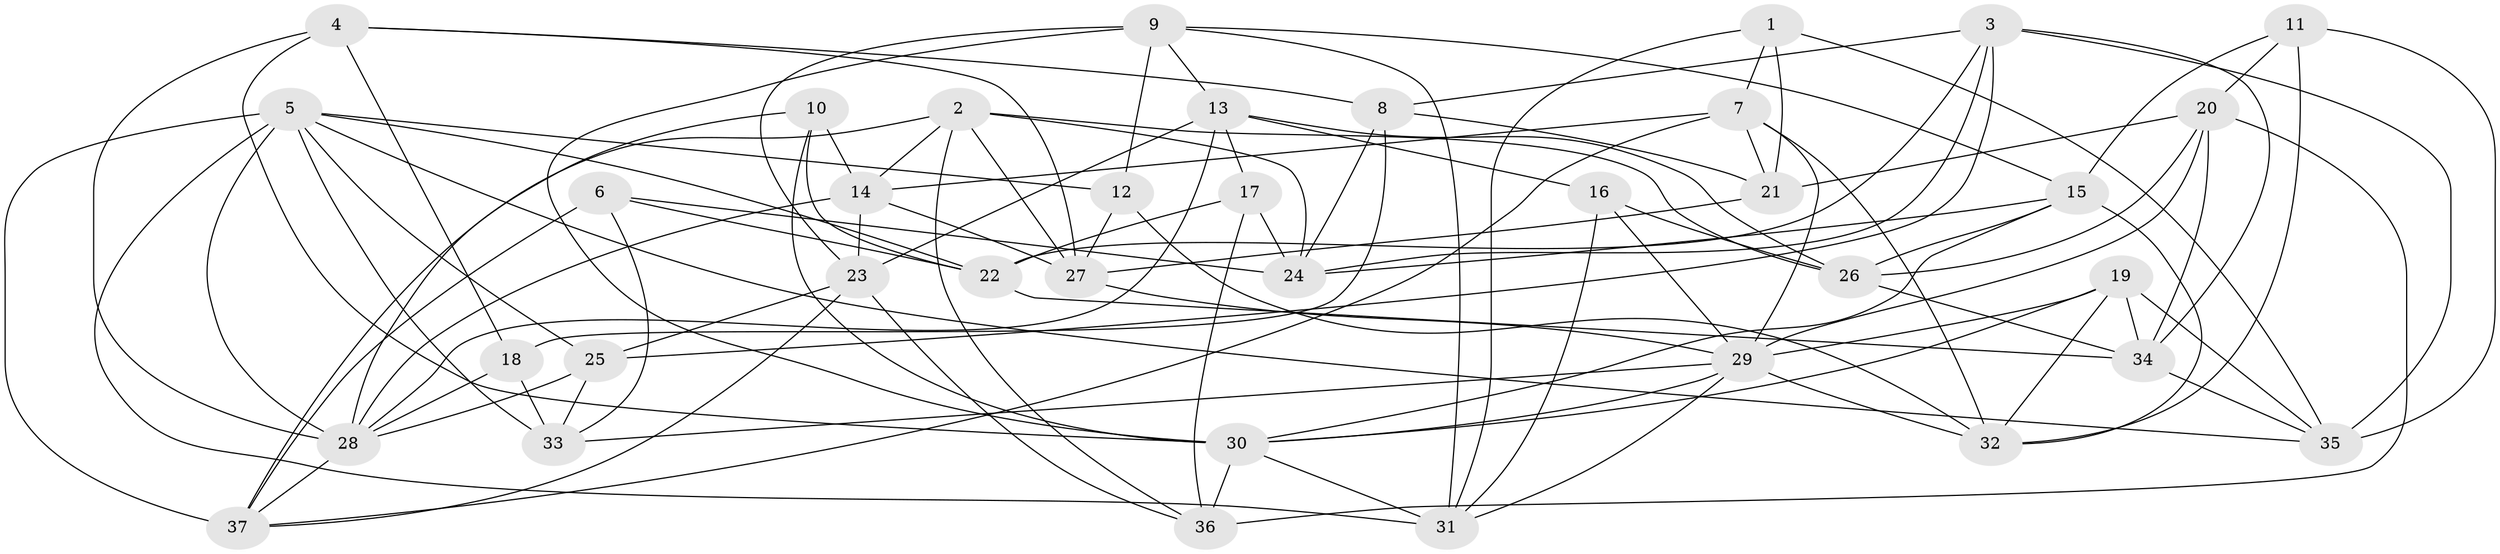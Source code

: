 // original degree distribution, {4: 1.0}
// Generated by graph-tools (version 1.1) at 2025/50/03/09/25 03:50:51]
// undirected, 37 vertices, 104 edges
graph export_dot {
graph [start="1"]
  node [color=gray90,style=filled];
  1;
  2;
  3;
  4;
  5;
  6;
  7;
  8;
  9;
  10;
  11;
  12;
  13;
  14;
  15;
  16;
  17;
  18;
  19;
  20;
  21;
  22;
  23;
  24;
  25;
  26;
  27;
  28;
  29;
  30;
  31;
  32;
  33;
  34;
  35;
  36;
  37;
  1 -- 7 [weight=1.0];
  1 -- 21 [weight=1.0];
  1 -- 31 [weight=1.0];
  1 -- 35 [weight=1.0];
  2 -- 14 [weight=1.0];
  2 -- 24 [weight=1.0];
  2 -- 26 [weight=1.0];
  2 -- 27 [weight=1.0];
  2 -- 36 [weight=1.0];
  2 -- 37 [weight=1.0];
  3 -- 8 [weight=1.0];
  3 -- 22 [weight=1.0];
  3 -- 24 [weight=1.0];
  3 -- 25 [weight=1.0];
  3 -- 34 [weight=1.0];
  3 -- 35 [weight=1.0];
  4 -- 8 [weight=1.0];
  4 -- 18 [weight=1.0];
  4 -- 27 [weight=1.0];
  4 -- 28 [weight=1.0];
  4 -- 30 [weight=2.0];
  5 -- 12 [weight=1.0];
  5 -- 22 [weight=1.0];
  5 -- 25 [weight=1.0];
  5 -- 28 [weight=2.0];
  5 -- 31 [weight=1.0];
  5 -- 33 [weight=2.0];
  5 -- 35 [weight=1.0];
  5 -- 37 [weight=1.0];
  6 -- 22 [weight=1.0];
  6 -- 24 [weight=1.0];
  6 -- 33 [weight=1.0];
  6 -- 37 [weight=1.0];
  7 -- 14 [weight=1.0];
  7 -- 21 [weight=1.0];
  7 -- 29 [weight=1.0];
  7 -- 32 [weight=1.0];
  7 -- 37 [weight=1.0];
  8 -- 18 [weight=1.0];
  8 -- 21 [weight=2.0];
  8 -- 24 [weight=1.0];
  9 -- 12 [weight=1.0];
  9 -- 13 [weight=1.0];
  9 -- 15 [weight=1.0];
  9 -- 23 [weight=1.0];
  9 -- 30 [weight=1.0];
  9 -- 31 [weight=1.0];
  10 -- 14 [weight=1.0];
  10 -- 22 [weight=1.0];
  10 -- 28 [weight=1.0];
  10 -- 30 [weight=1.0];
  11 -- 15 [weight=1.0];
  11 -- 20 [weight=1.0];
  11 -- 32 [weight=1.0];
  11 -- 35 [weight=1.0];
  12 -- 27 [weight=1.0];
  12 -- 32 [weight=1.0];
  13 -- 16 [weight=1.0];
  13 -- 17 [weight=1.0];
  13 -- 23 [weight=1.0];
  13 -- 26 [weight=1.0];
  13 -- 28 [weight=1.0];
  14 -- 23 [weight=1.0];
  14 -- 27 [weight=1.0];
  14 -- 28 [weight=1.0];
  15 -- 24 [weight=1.0];
  15 -- 26 [weight=1.0];
  15 -- 30 [weight=1.0];
  15 -- 32 [weight=1.0];
  16 -- 26 [weight=1.0];
  16 -- 29 [weight=1.0];
  16 -- 31 [weight=1.0];
  17 -- 22 [weight=1.0];
  17 -- 24 [weight=1.0];
  17 -- 36 [weight=1.0];
  18 -- 28 [weight=1.0];
  18 -- 33 [weight=1.0];
  19 -- 29 [weight=2.0];
  19 -- 30 [weight=1.0];
  19 -- 32 [weight=1.0];
  19 -- 34 [weight=1.0];
  19 -- 35 [weight=1.0];
  20 -- 21 [weight=1.0];
  20 -- 26 [weight=1.0];
  20 -- 29 [weight=1.0];
  20 -- 34 [weight=1.0];
  20 -- 36 [weight=1.0];
  21 -- 27 [weight=1.0];
  22 -- 34 [weight=1.0];
  23 -- 25 [weight=1.0];
  23 -- 36 [weight=1.0];
  23 -- 37 [weight=1.0];
  25 -- 28 [weight=2.0];
  25 -- 33 [weight=1.0];
  26 -- 34 [weight=1.0];
  27 -- 29 [weight=1.0];
  28 -- 37 [weight=1.0];
  29 -- 30 [weight=1.0];
  29 -- 31 [weight=1.0];
  29 -- 32 [weight=1.0];
  29 -- 33 [weight=1.0];
  30 -- 31 [weight=1.0];
  30 -- 36 [weight=2.0];
  34 -- 35 [weight=1.0];
}
